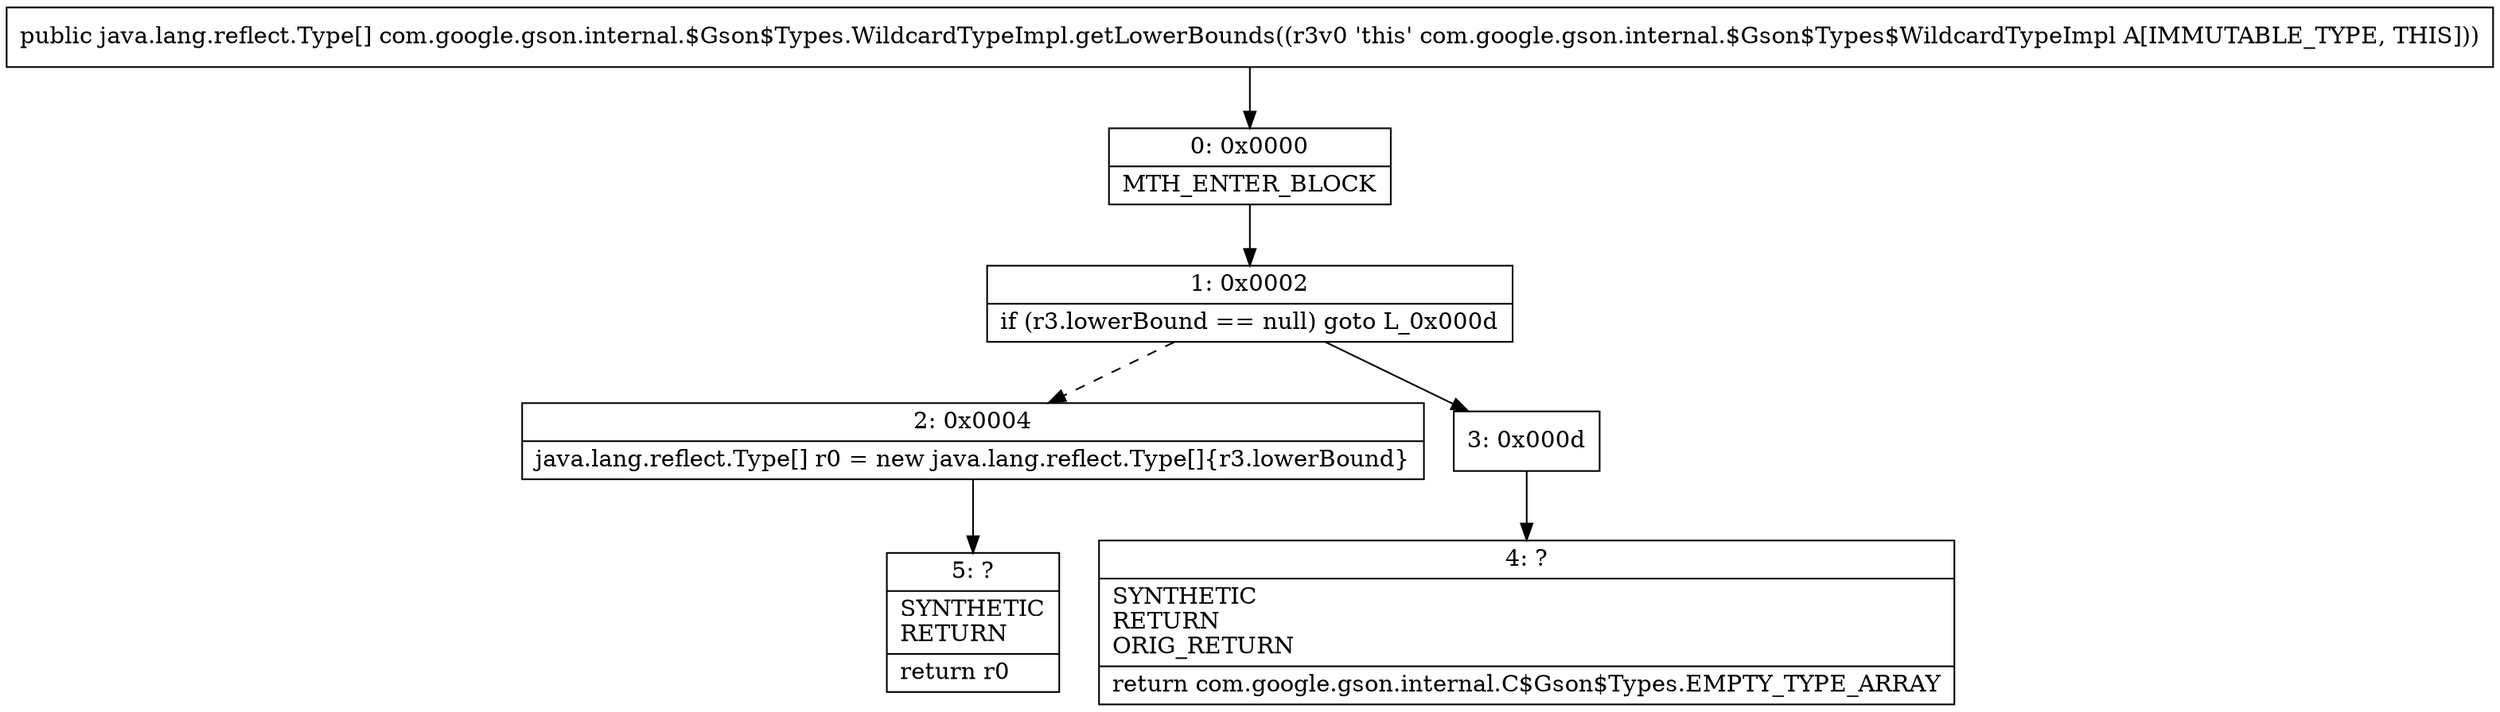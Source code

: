 digraph "CFG forcom.google.gson.internal.$Gson$Types.WildcardTypeImpl.getLowerBounds()[Ljava\/lang\/reflect\/Type;" {
Node_0 [shape=record,label="{0\:\ 0x0000|MTH_ENTER_BLOCK\l}"];
Node_1 [shape=record,label="{1\:\ 0x0002|if (r3.lowerBound == null) goto L_0x000d\l}"];
Node_2 [shape=record,label="{2\:\ 0x0004|java.lang.reflect.Type[] r0 = new java.lang.reflect.Type[]\{r3.lowerBound\}\l}"];
Node_3 [shape=record,label="{3\:\ 0x000d}"];
Node_4 [shape=record,label="{4\:\ ?|SYNTHETIC\lRETURN\lORIG_RETURN\l|return com.google.gson.internal.C$Gson$Types.EMPTY_TYPE_ARRAY\l}"];
Node_5 [shape=record,label="{5\:\ ?|SYNTHETIC\lRETURN\l|return r0\l}"];
MethodNode[shape=record,label="{public java.lang.reflect.Type[] com.google.gson.internal.$Gson$Types.WildcardTypeImpl.getLowerBounds((r3v0 'this' com.google.gson.internal.$Gson$Types$WildcardTypeImpl A[IMMUTABLE_TYPE, THIS])) }"];
MethodNode -> Node_0;
Node_0 -> Node_1;
Node_1 -> Node_2[style=dashed];
Node_1 -> Node_3;
Node_2 -> Node_5;
Node_3 -> Node_4;
}


